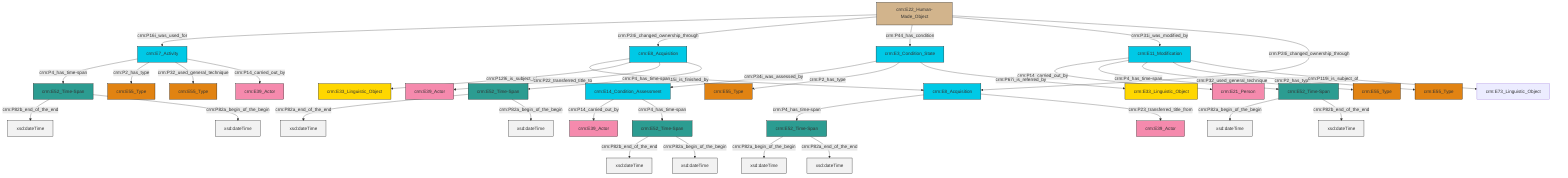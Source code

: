 graph TD
classDef Literal fill:#f2f2f2,stroke:#000000;
classDef CRM_Entity fill:#FFFFFF,stroke:#000000;
classDef Temporal_Entity fill:#00C9E6, stroke:#000000;
classDef Type fill:#E18312, stroke:#000000;
classDef Time-Span fill:#2C9C91, stroke:#000000;
classDef Appellation fill:#FFEB7F, stroke:#000000;
classDef Place fill:#008836, stroke:#000000;
classDef Persistent_Item fill:#B266B2, stroke:#000000;
classDef Conceptual_Object fill:#FFD700, stroke:#000000;
classDef Physical_Thing fill:#D2B48C, stroke:#000000;
classDef Actor fill:#f58aad, stroke:#000000;
classDef PC_Classes fill:#4ce600, stroke:#000000;
classDef Multi fill:#cccccc,stroke:#000000;

2["crm:E3_Condition_State"]:::Temporal_Entity -->|crm:P34i_was_assessed_by| 3["crm:E14_Condition_Assessment"]:::Temporal_Entity
3["crm:E14_Condition_Assessment"]:::Temporal_Entity -->|crm:P14_carried_out_by| 5["crm:E39_Actor"]:::Actor
17["crm:E11_Modification"]:::Temporal_Entity -->|crm:P14_carried_out_by| 18["crm:E21_Person"]:::Actor
19["crm:E52_Time-Span"]:::Time-Span -->|crm:P82a_end_of_the_end| 20[xsd:dateTime]:::Literal
23["crm:E7_Activity"]:::Temporal_Entity -->|crm:P4_has_time-span| 9["crm:E52_Time-Span"]:::Time-Span
27["crm:E52_Time-Span"]:::Time-Span -->|crm:P82a_begin_of_the_begin| 28[xsd:dateTime]:::Literal
24["crm:E22_Human-Made_Object"]:::Physical_Thing -->|crm:P16i_was_used_for| 23["crm:E7_Activity"]:::Temporal_Entity
29["crm:E52_Time-Span"]:::Time-Span -->|crm:P82a_begin_of_the_begin| 30[xsd:dateTime]:::Literal
2["crm:E3_Condition_State"]:::Temporal_Entity -->|crm:P2_has_type| 31["crm:E55_Type"]:::Type
24["crm:E22_Human-Made_Object"]:::Physical_Thing -->|crm:P24i_changed_ownership_through| 34["crm:E8_Acquisition"]:::Temporal_Entity
24["crm:E22_Human-Made_Object"]:::Physical_Thing -->|crm:P44_has_condition| 2["crm:E3_Condition_State"]:::Temporal_Entity
3["crm:E14_Condition_Assessment"]:::Temporal_Entity -->|crm:P4_has_time-span| 13["crm:E52_Time-Span"]:::Time-Span
34["crm:E8_Acquisition"]:::Temporal_Entity -->|crm:P115i_is_finished_by| 0["crm:E8_Acquisition"]:::Temporal_Entity
17["crm:E11_Modification"]:::Temporal_Entity -->|crm:P4_has_time-span| 27["crm:E52_Time-Span"]:::Time-Span
0["crm:E8_Acquisition"]:::Temporal_Entity -->|crm:P4_has_time-span| 29["crm:E52_Time-Span"]:::Time-Span
34["crm:E8_Acquisition"]:::Temporal_Entity -->|crm:P129i_is_subject_of| 7["crm:E33_Linguistic_Object"]:::Conceptual_Object
2["crm:E3_Condition_State"]:::Temporal_Entity -->|crm:P67i_is_referred_by| 41["crm:E33_Linguistic_Object"]:::Conceptual_Object
17["crm:E11_Modification"]:::Temporal_Entity -->|crm:P32_used_general_technique| 37["crm:E55_Type"]:::Type
23["crm:E7_Activity"]:::Temporal_Entity -->|crm:P2_has_type| 32["crm:E55_Type"]:::Type
17["crm:E11_Modification"]:::Temporal_Entity -->|crm:P2_has_type| 44["crm:E55_Type"]:::Type
13["crm:E52_Time-Span"]:::Time-Span -->|crm:P82b_end_of_the_end| 46[xsd:dateTime]:::Literal
29["crm:E52_Time-Span"]:::Time-Span -->|crm:P82a_end_of_the_end| 47[xsd:dateTime]:::Literal
27["crm:E52_Time-Span"]:::Time-Span -->|crm:P82b_end_of_the_end| 48[xsd:dateTime]:::Literal
24["crm:E22_Human-Made_Object"]:::Physical_Thing -->|crm:P31i_was_modified_by| 17["crm:E11_Modification"]:::Temporal_Entity
9["crm:E52_Time-Span"]:::Time-Span -->|crm:P82b_end_of_the_end| 51[xsd:dateTime]:::Literal
17["crm:E11_Modification"]:::Temporal_Entity -->|crm:P119i_is_subject_of| 52["crm:E73_Linguistic_Object"]:::Default
9["crm:E52_Time-Span"]:::Time-Span -->|crm:P82a_begin_of_the_begin| 53[xsd:dateTime]:::Literal
34["crm:E8_Acquisition"]:::Temporal_Entity -->|crm:P22_transferred_title_to| 49["crm:E39_Actor"]:::Actor
34["crm:E8_Acquisition"]:::Temporal_Entity -->|crm:P4_has_time-span| 19["crm:E52_Time-Span"]:::Time-Span
23["crm:E7_Activity"]:::Temporal_Entity -->|crm:P32_used_general_technique| 15["crm:E55_Type"]:::Type
13["crm:E52_Time-Span"]:::Time-Span -->|crm:P82a_begin_of_the_begin| 54[xsd:dateTime]:::Literal
0["crm:E8_Acquisition"]:::Temporal_Entity -->|crm:P23_transferred_title_from| 11["crm:E39_Actor"]:::Actor
24["crm:E22_Human-Made_Object"]:::Physical_Thing -->|crm:P24i_changed_ownership_through| 0["crm:E8_Acquisition"]:::Temporal_Entity
19["crm:E52_Time-Span"]:::Time-Span -->|crm:P82a_begin_of_the_begin| 58[xsd:dateTime]:::Literal
23["crm:E7_Activity"]:::Temporal_Entity -->|crm:P14_carried_out_by| 21["crm:E39_Actor"]:::Actor